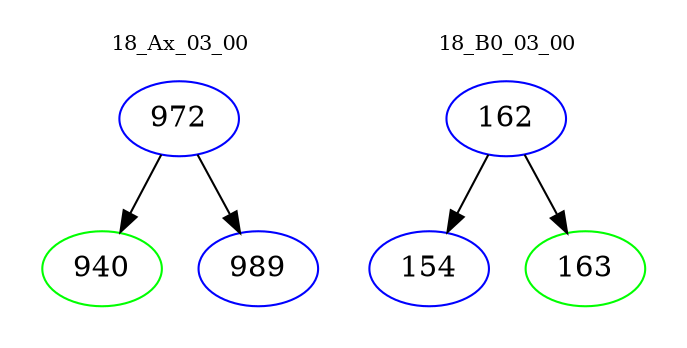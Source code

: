 digraph{
subgraph cluster_0 {
color = white
label = "18_Ax_03_00";
fontsize=10;
T0_972 [label="972", color="blue"]
T0_972 -> T0_940 [color="black"]
T0_940 [label="940", color="green"]
T0_972 -> T0_989 [color="black"]
T0_989 [label="989", color="blue"]
}
subgraph cluster_1 {
color = white
label = "18_B0_03_00";
fontsize=10;
T1_162 [label="162", color="blue"]
T1_162 -> T1_154 [color="black"]
T1_154 [label="154", color="blue"]
T1_162 -> T1_163 [color="black"]
T1_163 [label="163", color="green"]
}
}
